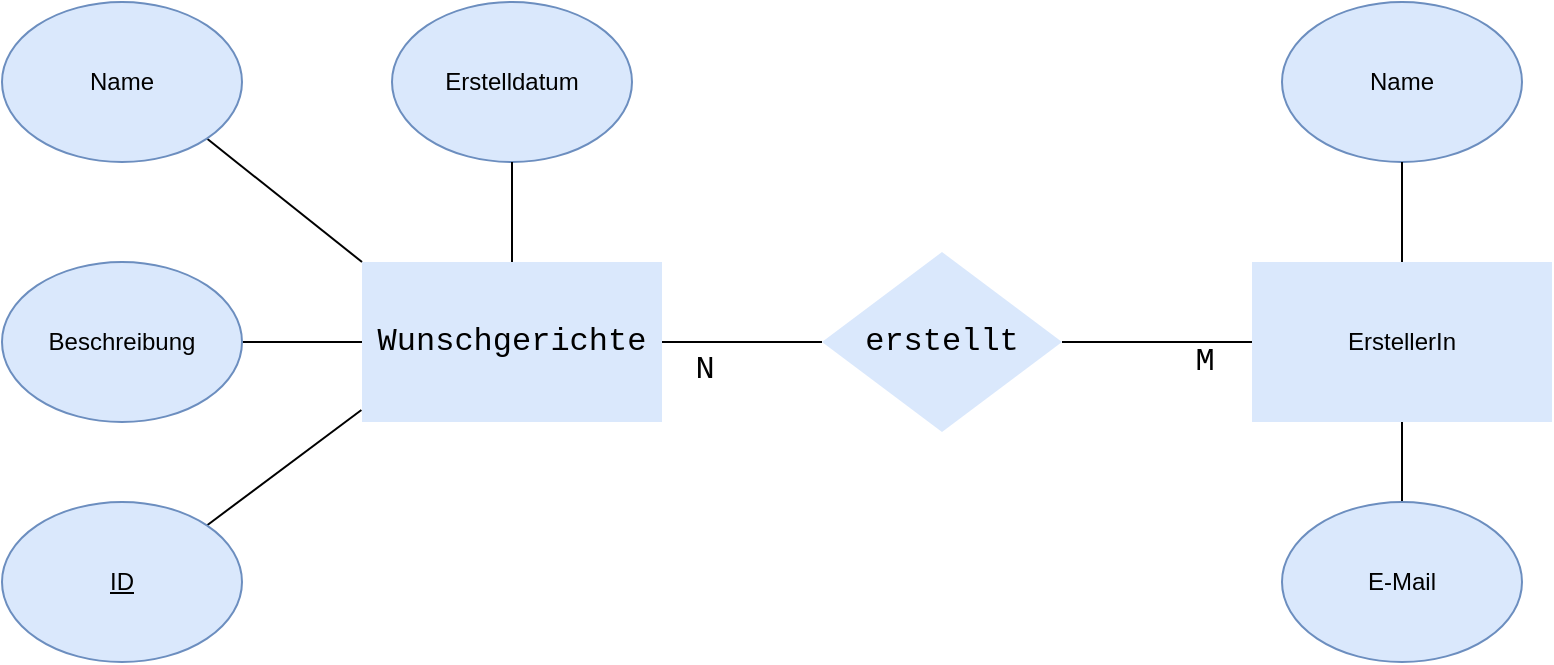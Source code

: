 <mxfile version="13.9.9" type="device"><diagram id="R2lEEEUBdFMjLlhIrx00" name="Page-1"><mxGraphModel dx="1936" dy="806" grid="1" gridSize="10" guides="1" tooltips="1" connect="1" arrows="1" fold="1" page="1" pageScale="1" pageWidth="850" pageHeight="1100" math="0" shadow="0" extFonts="Permanent Marker^https://fonts.googleapis.com/css?family=Permanent+Marker"><root><mxCell id="0"/><mxCell id="1" parent="0"/><mxCell id="c84cf9MIkVufMLKIrUvp-40" value="Wunschgerichte" style="rounded=0;whiteSpace=wrap;html=1;fillColor=#dae8fc;dashed=1;strokeColor=none;fontFamily=Courier New;fontSize=16;" parent="1" vertex="1"><mxGeometry x="-660" y="270" width="150" height="80" as="geometry"/></mxCell><mxCell id="X-IUFKE9sbccv2CNDTDG-4" style="rounded=0;orthogonalLoop=1;jettySize=auto;html=1;exitX=1;exitY=1;exitDx=0;exitDy=0;entryX=0;entryY=0;entryDx=0;entryDy=0;endArrow=none;endFill=0;" parent="1" source="ETR2rVfzFZZc60wxtnBa-7" target="c84cf9MIkVufMLKIrUvp-40" edge="1"><mxGeometry relative="1" as="geometry"/></mxCell><mxCell id="ETR2rVfzFZZc60wxtnBa-7" value="Name" style="ellipse;whiteSpace=wrap;html=1;fillColor=#dae8fc;strokeColor=#6c8ebf;" parent="1" vertex="1"><mxGeometry x="-840" y="140" width="120" height="80" as="geometry"/></mxCell><mxCell id="X-IUFKE9sbccv2CNDTDG-7" style="edgeStyle=none;rounded=0;orthogonalLoop=1;jettySize=auto;html=1;entryX=0;entryY=0.5;entryDx=0;entryDy=0;endArrow=none;endFill=0;" parent="1" source="ETR2rVfzFZZc60wxtnBa-8" target="c84cf9MIkVufMLKIrUvp-40" edge="1"><mxGeometry relative="1" as="geometry"/></mxCell><mxCell id="ETR2rVfzFZZc60wxtnBa-8" value="Beschreibung" style="ellipse;whiteSpace=wrap;html=1;fillColor=#dae8fc;strokeColor=#6c8ebf;" parent="1" vertex="1"><mxGeometry x="-840" y="270" width="120" height="80" as="geometry"/></mxCell><mxCell id="X-IUFKE9sbccv2CNDTDG-8" style="edgeStyle=none;rounded=0;orthogonalLoop=1;jettySize=auto;html=1;exitX=1;exitY=0;exitDx=0;exitDy=0;entryX=-0.002;entryY=0.925;entryDx=0;entryDy=0;entryPerimeter=0;endArrow=none;endFill=0;" parent="1" source="ETR2rVfzFZZc60wxtnBa-9" target="c84cf9MIkVufMLKIrUvp-40" edge="1"><mxGeometry relative="1" as="geometry"/></mxCell><mxCell id="ETR2rVfzFZZc60wxtnBa-9" value="&lt;u&gt;ID&lt;/u&gt;" style="ellipse;whiteSpace=wrap;html=1;fillColor=#dae8fc;strokeColor=#6c8ebf;" parent="1" vertex="1"><mxGeometry x="-840" y="390" width="120" height="80" as="geometry"/></mxCell><mxCell id="wHs6H_VWyKQWwvbAXxYZ-4" style="rounded=0;orthogonalLoop=1;jettySize=auto;html=1;entryX=0.5;entryY=1;entryDx=0;entryDy=0;fontFamily=Courier New;fontSize=16;startArrow=none;startFill=0;endArrow=none;endFill=0;" edge="1" parent="1" source="X-IUFKE9sbccv2CNDTDG-3" target="wHs6H_VWyKQWwvbAXxYZ-1"><mxGeometry relative="1" as="geometry"/></mxCell><mxCell id="X-IUFKE9sbccv2CNDTDG-3" value="E-Mail" style="ellipse;whiteSpace=wrap;html=1;fillColor=#dae8fc;strokeColor=#6c8ebf;" parent="1" vertex="1"><mxGeometry x="-200" y="390" width="120" height="80" as="geometry"/></mxCell><mxCell id="wHs6H_VWyKQWwvbAXxYZ-1" value="&lt;span style=&quot;font-family: &amp;#34;helvetica&amp;#34; ; font-size: 12px&quot;&gt;ErstellerIn&lt;/span&gt;" style="rounded=0;whiteSpace=wrap;html=1;fillColor=#dae8fc;dashed=1;strokeColor=none;fontFamily=Courier New;fontSize=16;" vertex="1" parent="1"><mxGeometry x="-215" y="270" width="150" height="80" as="geometry"/></mxCell><mxCell id="wHs6H_VWyKQWwvbAXxYZ-2" value="erstellt" style="rhombus;whiteSpace=wrap;html=1;fillColor=#dae8fc;strokeColor=none;fontFamily=Courier New;fontSize=16;" vertex="1" parent="1"><mxGeometry x="-430" y="265" width="120" height="90" as="geometry"/></mxCell><mxCell id="wHs6H_VWyKQWwvbAXxYZ-3" style="edgeStyle=none;rounded=0;orthogonalLoop=1;jettySize=auto;html=1;endArrow=none;endFill=0;exitX=0;exitY=0.5;exitDx=0;exitDy=0;entryX=1;entryY=0.5;entryDx=0;entryDy=0;" edge="1" parent="1" source="wHs6H_VWyKQWwvbAXxYZ-1" target="wHs6H_VWyKQWwvbAXxYZ-2"><mxGeometry relative="1" as="geometry"><mxPoint x="-310.004" y="39.998" as="sourcePoint"/><mxPoint x="-286.957" y="190.19" as="targetPoint"/></mxGeometry></mxCell><mxCell id="wHs6H_VWyKQWwvbAXxYZ-18" value="M" style="edgeLabel;html=1;align=center;verticalAlign=middle;resizable=0;points=[];fontSize=16;fontFamily=Courier New;" vertex="1" connectable="0" parent="wHs6H_VWyKQWwvbAXxYZ-3"><mxGeometry x="-0.271" y="-2" relative="1" as="geometry"><mxPoint x="10" y="12" as="offset"/></mxGeometry></mxCell><mxCell id="wHs6H_VWyKQWwvbAXxYZ-6" style="edgeStyle=none;rounded=0;orthogonalLoop=1;jettySize=auto;html=1;endArrow=none;endFill=0;entryX=1;entryY=0.5;entryDx=0;entryDy=0;exitX=0;exitY=0.5;exitDx=0;exitDy=0;" edge="1" parent="1" source="wHs6H_VWyKQWwvbAXxYZ-2" target="c84cf9MIkVufMLKIrUvp-40"><mxGeometry relative="1" as="geometry"><mxPoint x="-425.151" y="296.887" as="sourcePoint"/><mxPoint x="-511" y="320" as="targetPoint"/></mxGeometry></mxCell><mxCell id="wHs6H_VWyKQWwvbAXxYZ-7" value="N" style="edgeLabel;html=1;align=center;verticalAlign=middle;resizable=0;points=[];fontSize=16;fontFamily=Courier New;" vertex="1" connectable="0" parent="wHs6H_VWyKQWwvbAXxYZ-6"><mxGeometry x="-0.469" y="1" relative="1" as="geometry"><mxPoint x="-37.93" y="12.8" as="offset"/></mxGeometry></mxCell><mxCell id="wHs6H_VWyKQWwvbAXxYZ-13" value="Erstelldatum" style="ellipse;whiteSpace=wrap;html=1;fillColor=#dae8fc;strokeColor=#6c8ebf;" vertex="1" parent="1"><mxGeometry x="-645" y="140" width="120" height="80" as="geometry"/></mxCell><mxCell id="wHs6H_VWyKQWwvbAXxYZ-14" style="rounded=0;orthogonalLoop=1;jettySize=auto;html=1;exitX=0.5;exitY=1;exitDx=0;exitDy=0;entryX=0.5;entryY=0;entryDx=0;entryDy=0;endArrow=none;endFill=0;" edge="1" parent="1" source="wHs6H_VWyKQWwvbAXxYZ-13" target="c84cf9MIkVufMLKIrUvp-40"><mxGeometry relative="1" as="geometry"><mxPoint x="-710.004" y="180.004" as="sourcePoint"/><mxPoint x="-632.43" y="231.72" as="targetPoint"/></mxGeometry></mxCell><mxCell id="wHs6H_VWyKQWwvbAXxYZ-15" value="Name" style="ellipse;whiteSpace=wrap;html=1;fillColor=#dae8fc;strokeColor=#6c8ebf;" vertex="1" parent="1"><mxGeometry x="-200" y="140" width="120" height="80" as="geometry"/></mxCell><mxCell id="wHs6H_VWyKQWwvbAXxYZ-17" style="rounded=0;orthogonalLoop=1;jettySize=auto;html=1;exitX=0.5;exitY=1;exitDx=0;exitDy=0;entryX=0.5;entryY=0;entryDx=0;entryDy=0;endArrow=none;endFill=0;" edge="1" parent="1" source="wHs6H_VWyKQWwvbAXxYZ-15" target="wHs6H_VWyKQWwvbAXxYZ-1"><mxGeometry relative="1" as="geometry"><mxPoint x="-340" y="180.0" as="sourcePoint"/><mxPoint x="-340" y="240.0" as="targetPoint"/></mxGeometry></mxCell></root></mxGraphModel></diagram></mxfile>